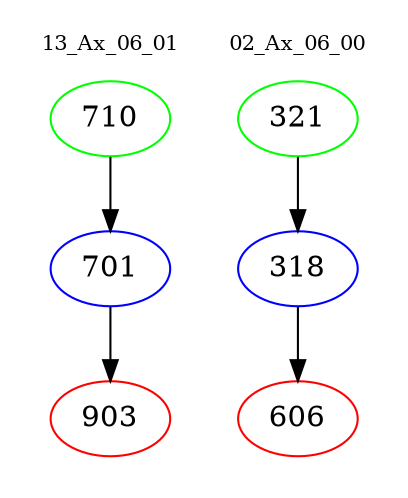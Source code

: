 digraph{
subgraph cluster_0 {
color = white
label = "13_Ax_06_01";
fontsize=10;
T0_710 [label="710", color="green"]
T0_710 -> T0_701 [color="black"]
T0_701 [label="701", color="blue"]
T0_701 -> T0_903 [color="black"]
T0_903 [label="903", color="red"]
}
subgraph cluster_1 {
color = white
label = "02_Ax_06_00";
fontsize=10;
T1_321 [label="321", color="green"]
T1_321 -> T1_318 [color="black"]
T1_318 [label="318", color="blue"]
T1_318 -> T1_606 [color="black"]
T1_606 [label="606", color="red"]
}
}
